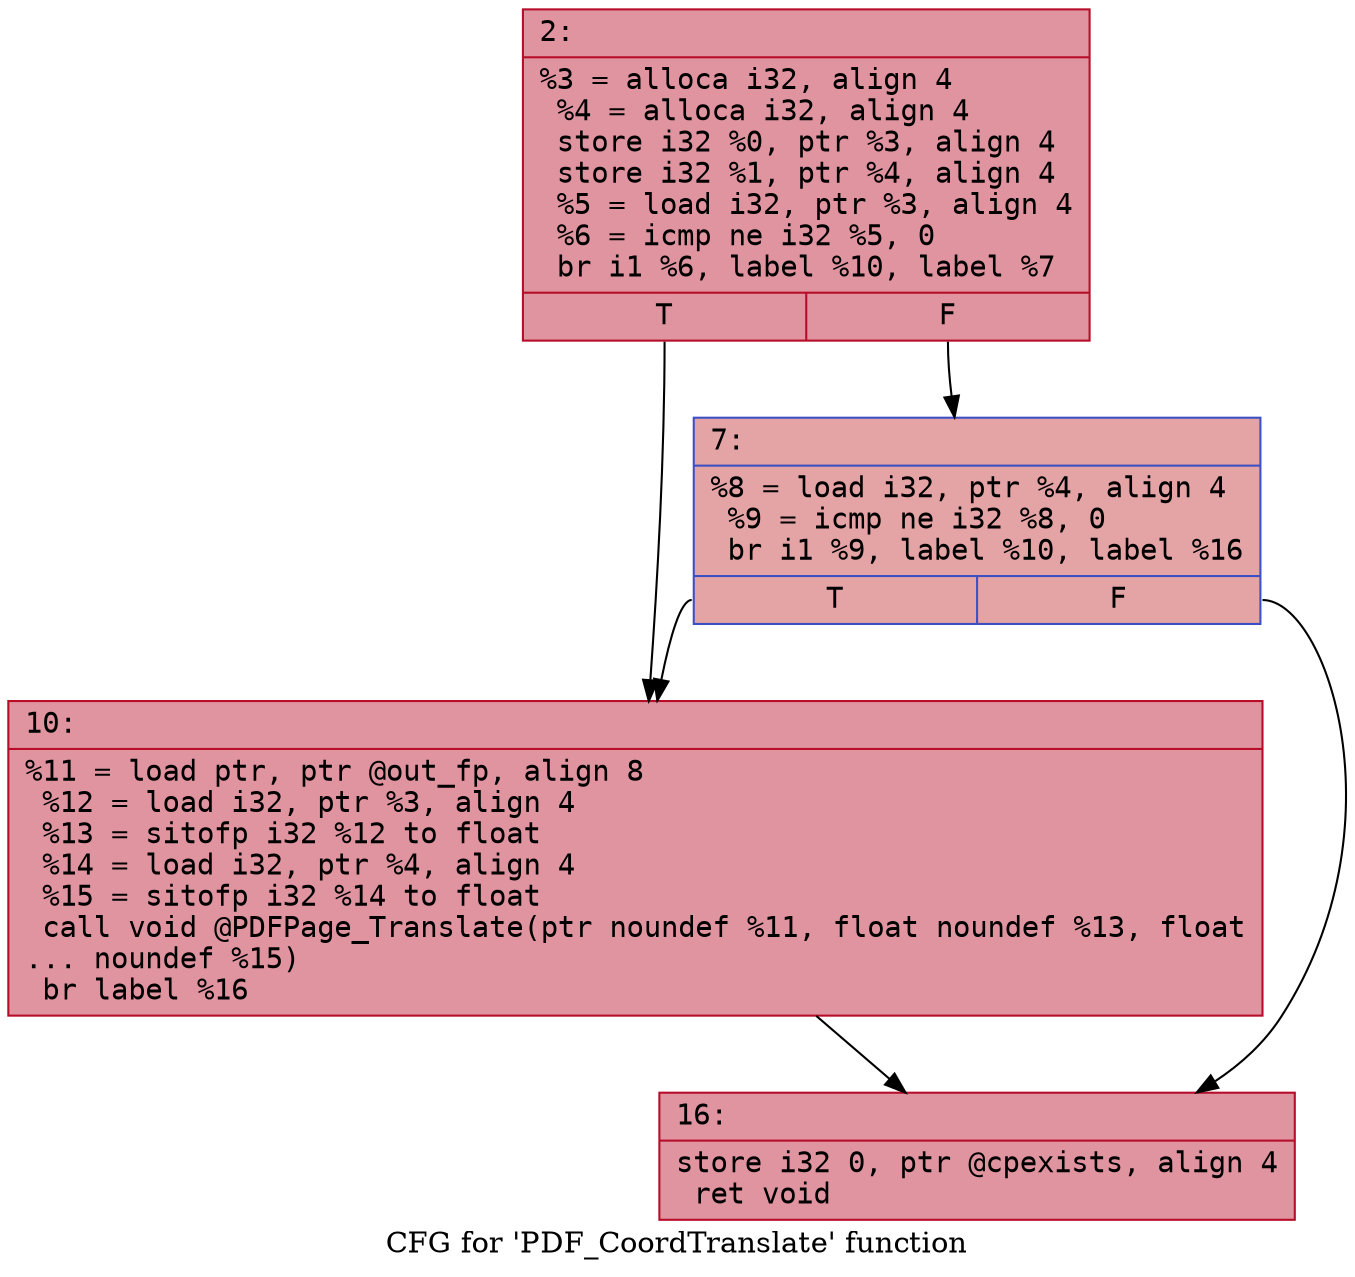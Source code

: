 digraph "CFG for 'PDF_CoordTranslate' function" {
	label="CFG for 'PDF_CoordTranslate' function";

	Node0x600001621770 [shape=record,color="#b70d28ff", style=filled, fillcolor="#b70d2870" fontname="Courier",label="{2:\l|  %3 = alloca i32, align 4\l  %4 = alloca i32, align 4\l  store i32 %0, ptr %3, align 4\l  store i32 %1, ptr %4, align 4\l  %5 = load i32, ptr %3, align 4\l  %6 = icmp ne i32 %5, 0\l  br i1 %6, label %10, label %7\l|{<s0>T|<s1>F}}"];
	Node0x600001621770:s0 -> Node0x600001621810[tooltip="2 -> 10\nProbability 62.50%" ];
	Node0x600001621770:s1 -> Node0x6000016217c0[tooltip="2 -> 7\nProbability 37.50%" ];
	Node0x6000016217c0 [shape=record,color="#3d50c3ff", style=filled, fillcolor="#c32e3170" fontname="Courier",label="{7:\l|  %8 = load i32, ptr %4, align 4\l  %9 = icmp ne i32 %8, 0\l  br i1 %9, label %10, label %16\l|{<s0>T|<s1>F}}"];
	Node0x6000016217c0:s0 -> Node0x600001621810[tooltip="7 -> 10\nProbability 62.50%" ];
	Node0x6000016217c0:s1 -> Node0x600001621860[tooltip="7 -> 16\nProbability 37.50%" ];
	Node0x600001621810 [shape=record,color="#b70d28ff", style=filled, fillcolor="#b70d2870" fontname="Courier",label="{10:\l|  %11 = load ptr, ptr @out_fp, align 8\l  %12 = load i32, ptr %3, align 4\l  %13 = sitofp i32 %12 to float\l  %14 = load i32, ptr %4, align 4\l  %15 = sitofp i32 %14 to float\l  call void @PDFPage_Translate(ptr noundef %11, float noundef %13, float\l... noundef %15)\l  br label %16\l}"];
	Node0x600001621810 -> Node0x600001621860[tooltip="10 -> 16\nProbability 100.00%" ];
	Node0x600001621860 [shape=record,color="#b70d28ff", style=filled, fillcolor="#b70d2870" fontname="Courier",label="{16:\l|  store i32 0, ptr @cpexists, align 4\l  ret void\l}"];
}
